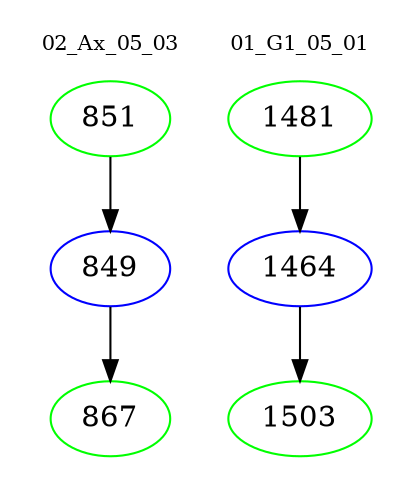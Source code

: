 digraph{
subgraph cluster_0 {
color = white
label = "02_Ax_05_03";
fontsize=10;
T0_851 [label="851", color="green"]
T0_851 -> T0_849 [color="black"]
T0_849 [label="849", color="blue"]
T0_849 -> T0_867 [color="black"]
T0_867 [label="867", color="green"]
}
subgraph cluster_1 {
color = white
label = "01_G1_05_01";
fontsize=10;
T1_1481 [label="1481", color="green"]
T1_1481 -> T1_1464 [color="black"]
T1_1464 [label="1464", color="blue"]
T1_1464 -> T1_1503 [color="black"]
T1_1503 [label="1503", color="green"]
}
}
